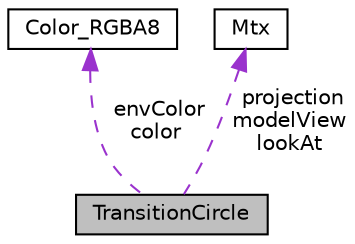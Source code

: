 digraph "TransitionCircle"
{
 // LATEX_PDF_SIZE
  edge [fontname="Helvetica",fontsize="10",labelfontname="Helvetica",labelfontsize="10"];
  node [fontname="Helvetica",fontsize="10",shape=record];
  Node1 [label="TransitionCircle",height=0.2,width=0.4,color="black", fillcolor="grey75", style="filled", fontcolor="black",tooltip=" "];
  Node2 -> Node1 [dir="back",color="darkorchid3",fontsize="10",style="dashed",label=" envColor\ncolor" ,fontname="Helvetica"];
  Node2 [label="Color_RGBA8",height=0.2,width=0.4,color="black", fillcolor="white", style="filled",URL="$de/d78/unionColor__RGBA8.html",tooltip=" "];
  Node3 -> Node1 [dir="back",color="darkorchid3",fontsize="10",style="dashed",label=" projection\nmodelView\nlookAt" ,fontname="Helvetica"];
  Node3 [label="Mtx",height=0.2,width=0.4,color="black", fillcolor="white", style="filled",URL="$d6/d4c/unionMtx.html",tooltip=" "];
}
